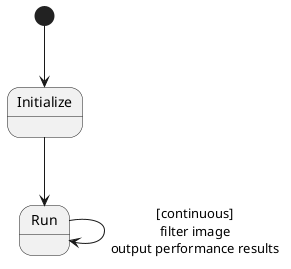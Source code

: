 @startuml

[*] --> Initialize

Initialize --> Run

Run --> Run : [continuous]\nfilter image\noutput performance results

@enduml
